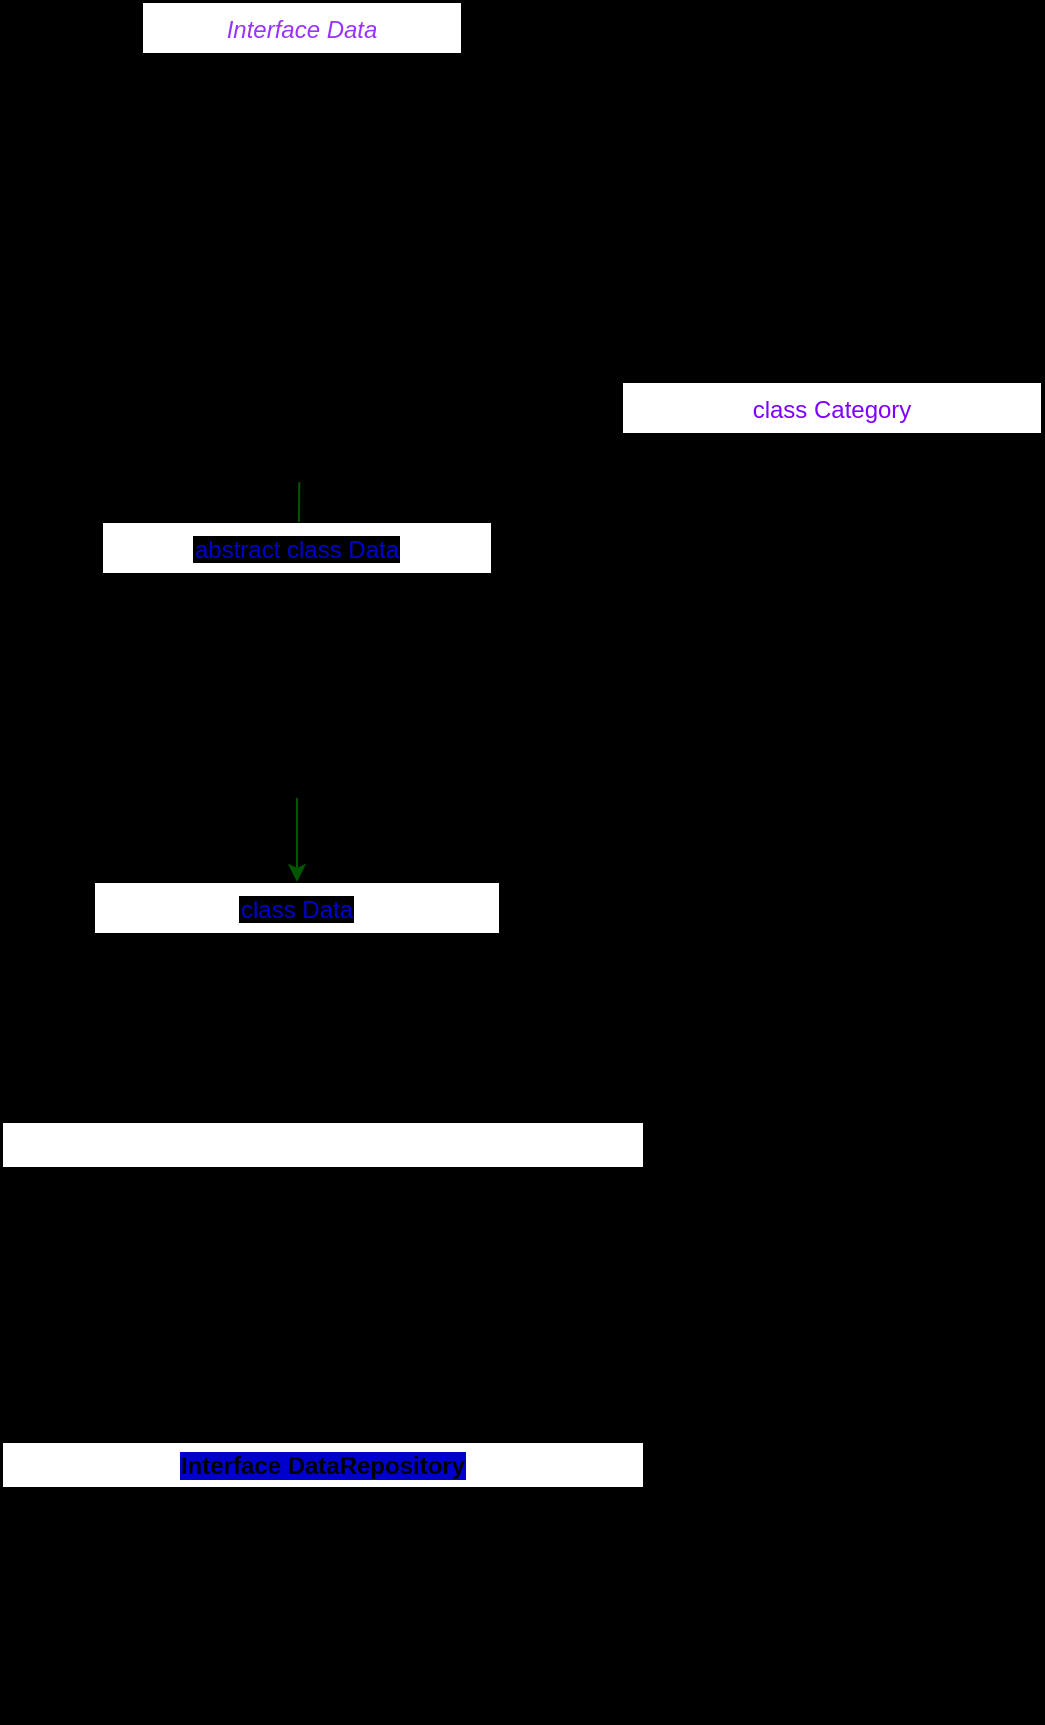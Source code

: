 <mxfile version="21.5.0" type="github">
  <diagram id="C5RBs43oDa-KdzZeNtuy" name="Page-1">
    <mxGraphModel dx="1639" dy="914" grid="1" gridSize="10" guides="1" tooltips="1" connect="1" arrows="1" fold="1" page="1" pageScale="1" pageWidth="827" pageHeight="1169" background="#000000" math="0" shadow="0">
      <root>
        <mxCell id="WIyWlLk6GJQsqaUBKTNV-0" />
        <mxCell id="WIyWlLk6GJQsqaUBKTNV-1" parent="WIyWlLk6GJQsqaUBKTNV-0" />
        <mxCell id="zkfFHV4jXpPFQw0GAbJ--0" value="Interface Data" style="swimlane;fontStyle=2;align=center;verticalAlign=top;childLayout=stackLayout;horizontal=1;startSize=26;horizontalStack=0;resizeParent=1;resizeLast=0;collapsible=1;marginBottom=0;rounded=0;shadow=0;strokeWidth=1;fontColor=#9933FF;" parent="WIyWlLk6GJQsqaUBKTNV-1" vertex="1">
          <mxGeometry x="320" width="160" height="240" as="geometry">
            <mxRectangle x="230" y="140" width="160" height="26" as="alternateBounds" />
          </mxGeometry>
        </mxCell>
        <mxCell id="zkfFHV4jXpPFQw0GAbJ--4" value="" style="line;html=1;strokeWidth=1;align=left;verticalAlign=middle;spacingTop=-1;spacingLeft=3;spacingRight=3;rotatable=0;labelPosition=right;points=[];portConstraint=eastwest;" parent="zkfFHV4jXpPFQw0GAbJ--0" vertex="1">
          <mxGeometry y="26" width="160" height="8" as="geometry" />
        </mxCell>
        <mxCell id="zkfFHV4jXpPFQw0GAbJ--2" value="id: number&#xa;title: string&#xa;type: string&#xa;description?:  string&#xa;category: Category&#xa;tags?: string&#xa;content: []&#xa;createdDate: Date&#xa;modifiedDate: Date&#xa;author: string&#xa;source?: string&#xa;relatedLinks?: string&#xa;&#xa;" style="text;align=left;verticalAlign=top;spacingLeft=4;spacingRight=4;overflow=hidden;rotatable=0;points=[[0,0.5],[1,0.5]];portConstraint=eastwest;rounded=0;shadow=0;html=0;" parent="zkfFHV4jXpPFQw0GAbJ--0" vertex="1">
          <mxGeometry y="34" width="160" height="206" as="geometry" />
        </mxCell>
        <mxCell id="zkfFHV4jXpPFQw0GAbJ--17" value="class Category" style="swimlane;fontStyle=0;align=center;verticalAlign=top;childLayout=stackLayout;horizontal=1;startSize=26;horizontalStack=0;resizeParent=1;resizeLast=0;collapsible=1;marginBottom=0;rounded=0;shadow=0;strokeWidth=1;fontColor=#7F00FF;" parent="WIyWlLk6GJQsqaUBKTNV-1" vertex="1">
          <mxGeometry x="560" y="190" width="210" height="250" as="geometry">
            <mxRectangle x="550" y="140" width="160" height="26" as="alternateBounds" />
          </mxGeometry>
        </mxCell>
        <mxCell id="zkfFHV4jXpPFQw0GAbJ--19" value="constructor(protected: categoryData)&#xa;&#xa;id: number&#xa;name: string&#xa;description?: string&#xa;&#xa;getId(): number&#xa;setId(): void&#xa;&#xa;getName(): string&#xa;setName(): void&#xa;&#xa;getDescription(): string&#xa;setDescription(): void&#xa;&#xa;&#xa;&#xa;" style="text;align=left;verticalAlign=top;spacingLeft=4;spacingRight=4;overflow=hidden;rotatable=0;points=[[0,0.5],[1,0.5]];portConstraint=eastwest;rounded=0;shadow=0;html=0;" parent="zkfFHV4jXpPFQw0GAbJ--17" vertex="1">
          <mxGeometry y="26" width="210" height="224" as="geometry" />
        </mxCell>
        <mxCell id="zkfFHV4jXpPFQw0GAbJ--6" value="abstract class Data" style="swimlane;fontStyle=0;align=center;verticalAlign=top;childLayout=stackLayout;horizontal=1;startSize=26;horizontalStack=0;resizeParent=1;resizeLast=0;collapsible=1;marginBottom=0;rounded=0;shadow=0;strokeWidth=1;fontColor=#0000CC;labelBackgroundColor=#000000;" parent="WIyWlLk6GJQsqaUBKTNV-1" vertex="1">
          <mxGeometry x="300" y="260" width="195" height="138" as="geometry">
            <mxRectangle x="130" y="380" width="160" height="26" as="alternateBounds" />
          </mxGeometry>
        </mxCell>
        <mxCell id="zkfFHV4jXpPFQw0GAbJ--9" value="" style="line;html=1;strokeWidth=1;align=left;verticalAlign=middle;spacingTop=-1;spacingLeft=3;spacingRight=3;rotatable=0;labelPosition=right;points=[];portConstraint=eastwest;" parent="zkfFHV4jXpPFQw0GAbJ--6" vertex="1">
          <mxGeometry y="26" width="195" height="8" as="geometry" />
        </mxCell>
        <mxCell id="ptX4-ruooxOIK4lB3qM3-6" value="constructor(protected data: Data[])&lt;br&gt;getData(data: Data[]): Data[]&lt;br&gt;getters and setters()" style="text;html=1;align=center;verticalAlign=middle;resizable=0;points=[];autosize=1;strokeColor=none;fillColor=none;" parent="zkfFHV4jXpPFQw0GAbJ--6" vertex="1">
          <mxGeometry y="34" width="195" height="60" as="geometry" />
        </mxCell>
        <mxCell id="ptX4-ruooxOIK4lB3qM3-5" value="" style="endArrow=none;html=1;rounded=0;fillColor=#008a00;strokeColor=#005700;" parent="WIyWlLk6GJQsqaUBKTNV-1" source="zkfFHV4jXpPFQw0GAbJ--6" edge="1" target="zkfFHV4jXpPFQw0GAbJ--2">
          <mxGeometry width="50" height="50" relative="1" as="geometry">
            <mxPoint x="390" y="370" as="sourcePoint" />
            <mxPoint x="330" y="240" as="targetPoint" />
          </mxGeometry>
        </mxCell>
        <mxCell id="ptX4-ruooxOIK4lB3qM3-17" value="&lt;span style=&quot;background-color: rgb(255, 255, 255);&quot;&gt;&lt;font color=&quot;#ffffff&quot;&gt;Interface DataService&lt;/font&gt;&lt;/span&gt;" style="swimlane;whiteSpace=wrap;html=1;" parent="WIyWlLk6GJQsqaUBKTNV-1" vertex="1">
          <mxGeometry x="250" y="560" width="321" height="140" as="geometry" />
        </mxCell>
        <mxCell id="ptX4-ruooxOIK4lB3qM3-18" value="get(): Promise&amp;lt;Data[]&amp;gt;&lt;br&gt;getByName(name: string): Promise&amp;lt;Data[]&amp;gt;&lt;br&gt;getByCategory(category: string): Promise&amp;lt;Data[]&amp;gt;&lt;br&gt;create(data: Data[]): Promise&amp;lt;Data[]&amp;gt;&lt;br&gt;update(data: Data[]): Promise&amp;lt;Data[]&amp;gt;&lt;br&gt;delete(id: number): Promise&amp;lt;void&amp;gt;" style="text;html=1;align=center;verticalAlign=middle;resizable=0;points=[];autosize=1;strokeColor=none;fillColor=none;" parent="ptX4-ruooxOIK4lB3qM3-17" vertex="1">
          <mxGeometry x="15.5" y="30" width="290" height="100" as="geometry" />
        </mxCell>
        <mxCell id="cZ1L9cpAIoTVbBd9k1GY-0" value="&lt;span style=&quot;background-color: rgb(0, 0, 204);&quot;&gt;Interface DataRepository&lt;/span&gt;" style="swimlane;whiteSpace=wrap;html=1;" vertex="1" parent="WIyWlLk6GJQsqaUBKTNV-1">
          <mxGeometry x="250" y="720" width="321" height="140" as="geometry" />
        </mxCell>
        <mxCell id="cZ1L9cpAIoTVbBd9k1GY-1" value="index(data: Data[]): Promise&amp;lt;Data[]&amp;gt;&lt;br&gt;save(data: Data[]): Promise&amp;lt;Data[]&amp;gt;&lt;br&gt;update(data: Data[]): Promise&amp;lt;Data[]&amp;gt;&lt;br&gt;destroy(id: number): Promise&amp;lt;void&amp;gt;" style="text;html=1;align=center;verticalAlign=middle;resizable=0;points=[];autosize=1;strokeColor=none;fillColor=none;" vertex="1" parent="cZ1L9cpAIoTVbBd9k1GY-0">
          <mxGeometry x="45.5" y="45" width="230" height="70" as="geometry" />
        </mxCell>
        <mxCell id="cZ1L9cpAIoTVbBd9k1GY-3" value="" style="endArrow=classic;html=1;rounded=0;exitX=0.5;exitY=1;exitDx=0;exitDy=0;strokeColor=#005700;fillColor=#008a00;" edge="1" parent="WIyWlLk6GJQsqaUBKTNV-1" source="zkfFHV4jXpPFQw0GAbJ--6" target="cZ1L9cpAIoTVbBd9k1GY-6">
          <mxGeometry width="50" height="50" relative="1" as="geometry">
            <mxPoint x="435" y="438.0" as="sourcePoint" />
            <mxPoint x="365" y="480" as="targetPoint" />
            <Array as="points" />
          </mxGeometry>
        </mxCell>
        <mxCell id="cZ1L9cpAIoTVbBd9k1GY-6" value="class Data" style="swimlane;fontStyle=0;align=center;verticalAlign=top;childLayout=stackLayout;horizontal=1;startSize=26;horizontalStack=0;resizeParent=1;resizeLast=0;collapsible=1;marginBottom=0;rounded=0;shadow=0;strokeWidth=1;fontColor=#0000CC;labelBackgroundColor=#000000;" vertex="1" parent="WIyWlLk6GJQsqaUBKTNV-1">
          <mxGeometry x="296" y="440" width="203" height="90" as="geometry">
            <mxRectangle x="130" y="380" width="160" height="26" as="alternateBounds" />
          </mxGeometry>
        </mxCell>
        <mxCell id="cZ1L9cpAIoTVbBd9k1GY-7" value="" style="line;html=1;strokeWidth=1;align=left;verticalAlign=middle;spacingTop=-1;spacingLeft=3;spacingRight=3;rotatable=0;labelPosition=right;points=[];portConstraint=eastwest;" vertex="1" parent="cZ1L9cpAIoTVbBd9k1GY-6">
          <mxGeometry y="26" width="203" height="8" as="geometry" />
        </mxCell>
        <mxCell id="cZ1L9cpAIoTVbBd9k1GY-8" value="constructor(protected data: Data[]) {&lt;br&gt;super(data)" style="text;html=1;align=center;verticalAlign=middle;resizable=0;points=[];autosize=1;strokeColor=none;fillColor=none;" vertex="1" parent="cZ1L9cpAIoTVbBd9k1GY-6">
          <mxGeometry y="34" width="203" height="40" as="geometry" />
        </mxCell>
      </root>
    </mxGraphModel>
  </diagram>
</mxfile>
